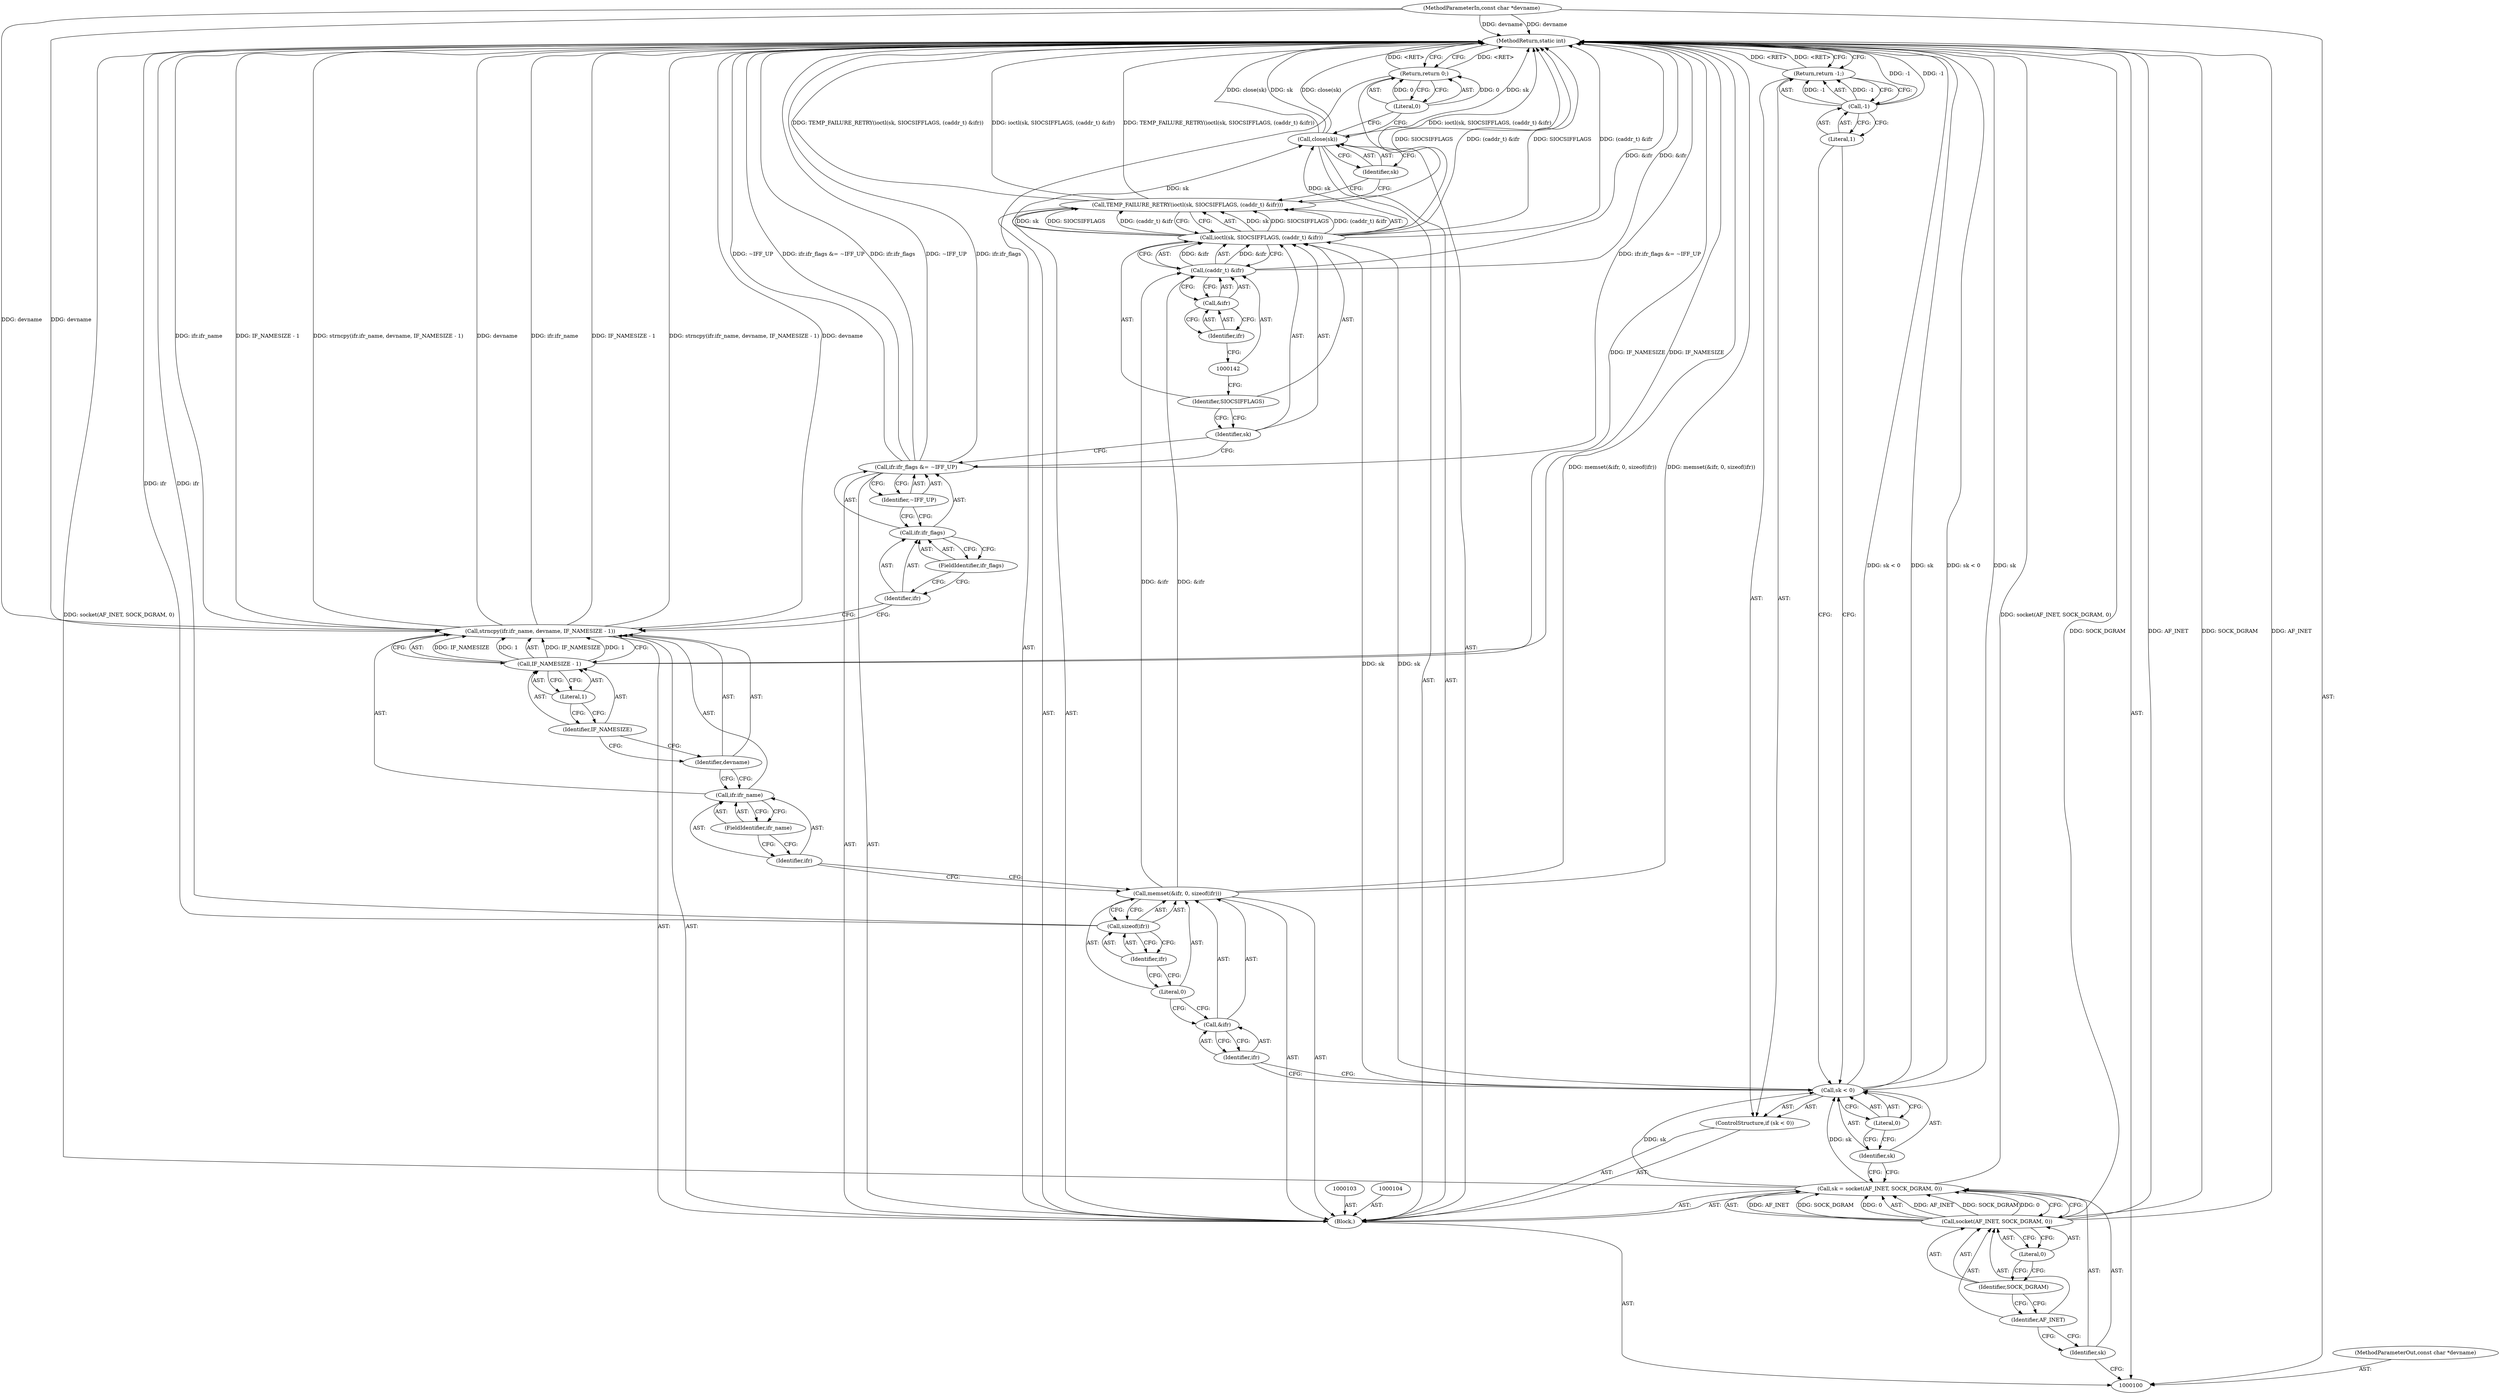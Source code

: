 digraph "0_Android_472271b153c5dc53c28beac55480a8d8434b2d5c_25" {
"1000149" [label="(MethodReturn,static int)"];
"1000101" [label="(MethodParameterIn,const char *devname)"];
"1000231" [label="(MethodParameterOut,const char *devname)"];
"1000119" [label="(Call,&ifr)"];
"1000120" [label="(Identifier,ifr)"];
"1000121" [label="(Literal,0)"];
"1000122" [label="(Call,sizeof(ifr))"];
"1000123" [label="(Identifier,ifr)"];
"1000118" [label="(Call,memset(&ifr, 0, sizeof(ifr)))"];
"1000125" [label="(Call,ifr.ifr_name)"];
"1000126" [label="(Identifier,ifr)"];
"1000127" [label="(FieldIdentifier,ifr_name)"];
"1000128" [label="(Identifier,devname)"];
"1000129" [label="(Call,IF_NAMESIZE - 1)"];
"1000130" [label="(Identifier,IF_NAMESIZE)"];
"1000124" [label="(Call,strncpy(ifr.ifr_name, devname, IF_NAMESIZE - 1))"];
"1000131" [label="(Literal,1)"];
"1000136" [label="(Identifier,~IFF_UP)"];
"1000132" [label="(Call,ifr.ifr_flags &= ~IFF_UP)"];
"1000133" [label="(Call,ifr.ifr_flags)"];
"1000134" [label="(Identifier,ifr)"];
"1000135" [label="(FieldIdentifier,ifr_flags)"];
"1000138" [label="(Call,ioctl(sk, SIOCSIFFLAGS, (caddr_t) &ifr))"];
"1000139" [label="(Identifier,sk)"];
"1000140" [label="(Identifier,SIOCSIFFLAGS)"];
"1000137" [label="(Call,TEMP_FAILURE_RETRY(ioctl(sk, SIOCSIFFLAGS, (caddr_t) &ifr)))"];
"1000141" [label="(Call,(caddr_t) &ifr)"];
"1000143" [label="(Call,&ifr)"];
"1000144" [label="(Identifier,ifr)"];
"1000146" [label="(Identifier,sk)"];
"1000145" [label="(Call,close(sk))"];
"1000102" [label="(Block,)"];
"1000147" [label="(Return,return 0;)"];
"1000148" [label="(Literal,0)"];
"1000108" [label="(Identifier,AF_INET)"];
"1000109" [label="(Identifier,SOCK_DGRAM)"];
"1000110" [label="(Literal,0)"];
"1000105" [label="(Call,sk = socket(AF_INET, SOCK_DGRAM, 0))"];
"1000106" [label="(Identifier,sk)"];
"1000107" [label="(Call,socket(AF_INET, SOCK_DGRAM, 0))"];
"1000111" [label="(ControlStructure,if (sk < 0))"];
"1000114" [label="(Literal,0)"];
"1000112" [label="(Call,sk < 0)"];
"1000113" [label="(Identifier,sk)"];
"1000115" [label="(Return,return -1;)"];
"1000116" [label="(Call,-1)"];
"1000117" [label="(Literal,1)"];
"1000149" -> "1000100"  [label="AST: "];
"1000149" -> "1000115"  [label="CFG: "];
"1000149" -> "1000147"  [label="CFG: "];
"1000147" -> "1000149"  [label="DDG: <RET>"];
"1000129" -> "1000149"  [label="DDG: IF_NAMESIZE"];
"1000124" -> "1000149"  [label="DDG: ifr.ifr_name"];
"1000124" -> "1000149"  [label="DDG: IF_NAMESIZE - 1"];
"1000124" -> "1000149"  [label="DDG: strncpy(ifr.ifr_name, devname, IF_NAMESIZE - 1)"];
"1000124" -> "1000149"  [label="DDG: devname"];
"1000107" -> "1000149"  [label="DDG: AF_INET"];
"1000107" -> "1000149"  [label="DDG: SOCK_DGRAM"];
"1000105" -> "1000149"  [label="DDG: socket(AF_INET, SOCK_DGRAM, 0)"];
"1000138" -> "1000149"  [label="DDG: SIOCSIFFLAGS"];
"1000138" -> "1000149"  [label="DDG: (caddr_t) &ifr"];
"1000118" -> "1000149"  [label="DDG: memset(&ifr, 0, sizeof(ifr))"];
"1000145" -> "1000149"  [label="DDG: sk"];
"1000145" -> "1000149"  [label="DDG: close(sk)"];
"1000116" -> "1000149"  [label="DDG: -1"];
"1000122" -> "1000149"  [label="DDG: ifr"];
"1000132" -> "1000149"  [label="DDG: ifr.ifr_flags &= ~IFF_UP"];
"1000132" -> "1000149"  [label="DDG: ifr.ifr_flags"];
"1000132" -> "1000149"  [label="DDG: ~IFF_UP"];
"1000112" -> "1000149"  [label="DDG: sk < 0"];
"1000112" -> "1000149"  [label="DDG: sk"];
"1000101" -> "1000149"  [label="DDG: devname"];
"1000141" -> "1000149"  [label="DDG: &ifr"];
"1000137" -> "1000149"  [label="DDG: ioctl(sk, SIOCSIFFLAGS, (caddr_t) &ifr)"];
"1000137" -> "1000149"  [label="DDG: TEMP_FAILURE_RETRY(ioctl(sk, SIOCSIFFLAGS, (caddr_t) &ifr))"];
"1000115" -> "1000149"  [label="DDG: <RET>"];
"1000101" -> "1000100"  [label="AST: "];
"1000101" -> "1000149"  [label="DDG: devname"];
"1000101" -> "1000124"  [label="DDG: devname"];
"1000231" -> "1000100"  [label="AST: "];
"1000119" -> "1000118"  [label="AST: "];
"1000119" -> "1000120"  [label="CFG: "];
"1000120" -> "1000119"  [label="AST: "];
"1000121" -> "1000119"  [label="CFG: "];
"1000120" -> "1000119"  [label="AST: "];
"1000120" -> "1000112"  [label="CFG: "];
"1000119" -> "1000120"  [label="CFG: "];
"1000121" -> "1000118"  [label="AST: "];
"1000121" -> "1000119"  [label="CFG: "];
"1000123" -> "1000121"  [label="CFG: "];
"1000122" -> "1000118"  [label="AST: "];
"1000122" -> "1000123"  [label="CFG: "];
"1000123" -> "1000122"  [label="AST: "];
"1000118" -> "1000122"  [label="CFG: "];
"1000122" -> "1000149"  [label="DDG: ifr"];
"1000123" -> "1000122"  [label="AST: "];
"1000123" -> "1000121"  [label="CFG: "];
"1000122" -> "1000123"  [label="CFG: "];
"1000118" -> "1000102"  [label="AST: "];
"1000118" -> "1000122"  [label="CFG: "];
"1000119" -> "1000118"  [label="AST: "];
"1000121" -> "1000118"  [label="AST: "];
"1000122" -> "1000118"  [label="AST: "];
"1000126" -> "1000118"  [label="CFG: "];
"1000118" -> "1000149"  [label="DDG: memset(&ifr, 0, sizeof(ifr))"];
"1000118" -> "1000141"  [label="DDG: &ifr"];
"1000125" -> "1000124"  [label="AST: "];
"1000125" -> "1000127"  [label="CFG: "];
"1000126" -> "1000125"  [label="AST: "];
"1000127" -> "1000125"  [label="AST: "];
"1000128" -> "1000125"  [label="CFG: "];
"1000126" -> "1000125"  [label="AST: "];
"1000126" -> "1000118"  [label="CFG: "];
"1000127" -> "1000126"  [label="CFG: "];
"1000127" -> "1000125"  [label="AST: "];
"1000127" -> "1000126"  [label="CFG: "];
"1000125" -> "1000127"  [label="CFG: "];
"1000128" -> "1000124"  [label="AST: "];
"1000128" -> "1000125"  [label="CFG: "];
"1000130" -> "1000128"  [label="CFG: "];
"1000129" -> "1000124"  [label="AST: "];
"1000129" -> "1000131"  [label="CFG: "];
"1000130" -> "1000129"  [label="AST: "];
"1000131" -> "1000129"  [label="AST: "];
"1000124" -> "1000129"  [label="CFG: "];
"1000129" -> "1000149"  [label="DDG: IF_NAMESIZE"];
"1000129" -> "1000124"  [label="DDG: IF_NAMESIZE"];
"1000129" -> "1000124"  [label="DDG: 1"];
"1000130" -> "1000129"  [label="AST: "];
"1000130" -> "1000128"  [label="CFG: "];
"1000131" -> "1000130"  [label="CFG: "];
"1000124" -> "1000102"  [label="AST: "];
"1000124" -> "1000129"  [label="CFG: "];
"1000125" -> "1000124"  [label="AST: "];
"1000128" -> "1000124"  [label="AST: "];
"1000129" -> "1000124"  [label="AST: "];
"1000134" -> "1000124"  [label="CFG: "];
"1000124" -> "1000149"  [label="DDG: ifr.ifr_name"];
"1000124" -> "1000149"  [label="DDG: IF_NAMESIZE - 1"];
"1000124" -> "1000149"  [label="DDG: strncpy(ifr.ifr_name, devname, IF_NAMESIZE - 1)"];
"1000124" -> "1000149"  [label="DDG: devname"];
"1000101" -> "1000124"  [label="DDG: devname"];
"1000129" -> "1000124"  [label="DDG: IF_NAMESIZE"];
"1000129" -> "1000124"  [label="DDG: 1"];
"1000131" -> "1000129"  [label="AST: "];
"1000131" -> "1000130"  [label="CFG: "];
"1000129" -> "1000131"  [label="CFG: "];
"1000136" -> "1000132"  [label="AST: "];
"1000136" -> "1000133"  [label="CFG: "];
"1000132" -> "1000136"  [label="CFG: "];
"1000132" -> "1000102"  [label="AST: "];
"1000132" -> "1000136"  [label="CFG: "];
"1000133" -> "1000132"  [label="AST: "];
"1000136" -> "1000132"  [label="AST: "];
"1000139" -> "1000132"  [label="CFG: "];
"1000132" -> "1000149"  [label="DDG: ifr.ifr_flags &= ~IFF_UP"];
"1000132" -> "1000149"  [label="DDG: ifr.ifr_flags"];
"1000132" -> "1000149"  [label="DDG: ~IFF_UP"];
"1000133" -> "1000132"  [label="AST: "];
"1000133" -> "1000135"  [label="CFG: "];
"1000134" -> "1000133"  [label="AST: "];
"1000135" -> "1000133"  [label="AST: "];
"1000136" -> "1000133"  [label="CFG: "];
"1000134" -> "1000133"  [label="AST: "];
"1000134" -> "1000124"  [label="CFG: "];
"1000135" -> "1000134"  [label="CFG: "];
"1000135" -> "1000133"  [label="AST: "];
"1000135" -> "1000134"  [label="CFG: "];
"1000133" -> "1000135"  [label="CFG: "];
"1000138" -> "1000137"  [label="AST: "];
"1000138" -> "1000141"  [label="CFG: "];
"1000139" -> "1000138"  [label="AST: "];
"1000140" -> "1000138"  [label="AST: "];
"1000141" -> "1000138"  [label="AST: "];
"1000137" -> "1000138"  [label="CFG: "];
"1000138" -> "1000149"  [label="DDG: SIOCSIFFLAGS"];
"1000138" -> "1000149"  [label="DDG: (caddr_t) &ifr"];
"1000138" -> "1000137"  [label="DDG: sk"];
"1000138" -> "1000137"  [label="DDG: SIOCSIFFLAGS"];
"1000138" -> "1000137"  [label="DDG: (caddr_t) &ifr"];
"1000112" -> "1000138"  [label="DDG: sk"];
"1000141" -> "1000138"  [label="DDG: &ifr"];
"1000138" -> "1000145"  [label="DDG: sk"];
"1000139" -> "1000138"  [label="AST: "];
"1000139" -> "1000132"  [label="CFG: "];
"1000140" -> "1000139"  [label="CFG: "];
"1000140" -> "1000138"  [label="AST: "];
"1000140" -> "1000139"  [label="CFG: "];
"1000142" -> "1000140"  [label="CFG: "];
"1000137" -> "1000102"  [label="AST: "];
"1000137" -> "1000138"  [label="CFG: "];
"1000138" -> "1000137"  [label="AST: "];
"1000146" -> "1000137"  [label="CFG: "];
"1000137" -> "1000149"  [label="DDG: ioctl(sk, SIOCSIFFLAGS, (caddr_t) &ifr)"];
"1000137" -> "1000149"  [label="DDG: TEMP_FAILURE_RETRY(ioctl(sk, SIOCSIFFLAGS, (caddr_t) &ifr))"];
"1000138" -> "1000137"  [label="DDG: sk"];
"1000138" -> "1000137"  [label="DDG: SIOCSIFFLAGS"];
"1000138" -> "1000137"  [label="DDG: (caddr_t) &ifr"];
"1000141" -> "1000138"  [label="AST: "];
"1000141" -> "1000143"  [label="CFG: "];
"1000142" -> "1000141"  [label="AST: "];
"1000143" -> "1000141"  [label="AST: "];
"1000138" -> "1000141"  [label="CFG: "];
"1000141" -> "1000149"  [label="DDG: &ifr"];
"1000141" -> "1000138"  [label="DDG: &ifr"];
"1000118" -> "1000141"  [label="DDG: &ifr"];
"1000143" -> "1000141"  [label="AST: "];
"1000143" -> "1000144"  [label="CFG: "];
"1000144" -> "1000143"  [label="AST: "];
"1000141" -> "1000143"  [label="CFG: "];
"1000144" -> "1000143"  [label="AST: "];
"1000144" -> "1000142"  [label="CFG: "];
"1000143" -> "1000144"  [label="CFG: "];
"1000146" -> "1000145"  [label="AST: "];
"1000146" -> "1000137"  [label="CFG: "];
"1000145" -> "1000146"  [label="CFG: "];
"1000145" -> "1000102"  [label="AST: "];
"1000145" -> "1000146"  [label="CFG: "];
"1000146" -> "1000145"  [label="AST: "];
"1000148" -> "1000145"  [label="CFG: "];
"1000145" -> "1000149"  [label="DDG: sk"];
"1000145" -> "1000149"  [label="DDG: close(sk)"];
"1000138" -> "1000145"  [label="DDG: sk"];
"1000102" -> "1000100"  [label="AST: "];
"1000103" -> "1000102"  [label="AST: "];
"1000104" -> "1000102"  [label="AST: "];
"1000105" -> "1000102"  [label="AST: "];
"1000111" -> "1000102"  [label="AST: "];
"1000118" -> "1000102"  [label="AST: "];
"1000124" -> "1000102"  [label="AST: "];
"1000132" -> "1000102"  [label="AST: "];
"1000137" -> "1000102"  [label="AST: "];
"1000145" -> "1000102"  [label="AST: "];
"1000147" -> "1000102"  [label="AST: "];
"1000147" -> "1000102"  [label="AST: "];
"1000147" -> "1000148"  [label="CFG: "];
"1000148" -> "1000147"  [label="AST: "];
"1000149" -> "1000147"  [label="CFG: "];
"1000147" -> "1000149"  [label="DDG: <RET>"];
"1000148" -> "1000147"  [label="DDG: 0"];
"1000148" -> "1000147"  [label="AST: "];
"1000148" -> "1000145"  [label="CFG: "];
"1000147" -> "1000148"  [label="CFG: "];
"1000148" -> "1000147"  [label="DDG: 0"];
"1000108" -> "1000107"  [label="AST: "];
"1000108" -> "1000106"  [label="CFG: "];
"1000109" -> "1000108"  [label="CFG: "];
"1000109" -> "1000107"  [label="AST: "];
"1000109" -> "1000108"  [label="CFG: "];
"1000110" -> "1000109"  [label="CFG: "];
"1000110" -> "1000107"  [label="AST: "];
"1000110" -> "1000109"  [label="CFG: "];
"1000107" -> "1000110"  [label="CFG: "];
"1000105" -> "1000102"  [label="AST: "];
"1000105" -> "1000107"  [label="CFG: "];
"1000106" -> "1000105"  [label="AST: "];
"1000107" -> "1000105"  [label="AST: "];
"1000113" -> "1000105"  [label="CFG: "];
"1000105" -> "1000149"  [label="DDG: socket(AF_INET, SOCK_DGRAM, 0)"];
"1000107" -> "1000105"  [label="DDG: AF_INET"];
"1000107" -> "1000105"  [label="DDG: SOCK_DGRAM"];
"1000107" -> "1000105"  [label="DDG: 0"];
"1000105" -> "1000112"  [label="DDG: sk"];
"1000106" -> "1000105"  [label="AST: "];
"1000106" -> "1000100"  [label="CFG: "];
"1000108" -> "1000106"  [label="CFG: "];
"1000107" -> "1000105"  [label="AST: "];
"1000107" -> "1000110"  [label="CFG: "];
"1000108" -> "1000107"  [label="AST: "];
"1000109" -> "1000107"  [label="AST: "];
"1000110" -> "1000107"  [label="AST: "];
"1000105" -> "1000107"  [label="CFG: "];
"1000107" -> "1000149"  [label="DDG: AF_INET"];
"1000107" -> "1000149"  [label="DDG: SOCK_DGRAM"];
"1000107" -> "1000105"  [label="DDG: AF_INET"];
"1000107" -> "1000105"  [label="DDG: SOCK_DGRAM"];
"1000107" -> "1000105"  [label="DDG: 0"];
"1000111" -> "1000102"  [label="AST: "];
"1000112" -> "1000111"  [label="AST: "];
"1000115" -> "1000111"  [label="AST: "];
"1000114" -> "1000112"  [label="AST: "];
"1000114" -> "1000113"  [label="CFG: "];
"1000112" -> "1000114"  [label="CFG: "];
"1000112" -> "1000111"  [label="AST: "];
"1000112" -> "1000114"  [label="CFG: "];
"1000113" -> "1000112"  [label="AST: "];
"1000114" -> "1000112"  [label="AST: "];
"1000117" -> "1000112"  [label="CFG: "];
"1000120" -> "1000112"  [label="CFG: "];
"1000112" -> "1000149"  [label="DDG: sk < 0"];
"1000112" -> "1000149"  [label="DDG: sk"];
"1000105" -> "1000112"  [label="DDG: sk"];
"1000112" -> "1000138"  [label="DDG: sk"];
"1000113" -> "1000112"  [label="AST: "];
"1000113" -> "1000105"  [label="CFG: "];
"1000114" -> "1000113"  [label="CFG: "];
"1000115" -> "1000111"  [label="AST: "];
"1000115" -> "1000116"  [label="CFG: "];
"1000116" -> "1000115"  [label="AST: "];
"1000149" -> "1000115"  [label="CFG: "];
"1000115" -> "1000149"  [label="DDG: <RET>"];
"1000116" -> "1000115"  [label="DDG: -1"];
"1000116" -> "1000115"  [label="AST: "];
"1000116" -> "1000117"  [label="CFG: "];
"1000117" -> "1000116"  [label="AST: "];
"1000115" -> "1000116"  [label="CFG: "];
"1000116" -> "1000149"  [label="DDG: -1"];
"1000116" -> "1000115"  [label="DDG: -1"];
"1000117" -> "1000116"  [label="AST: "];
"1000117" -> "1000112"  [label="CFG: "];
"1000116" -> "1000117"  [label="CFG: "];
}
